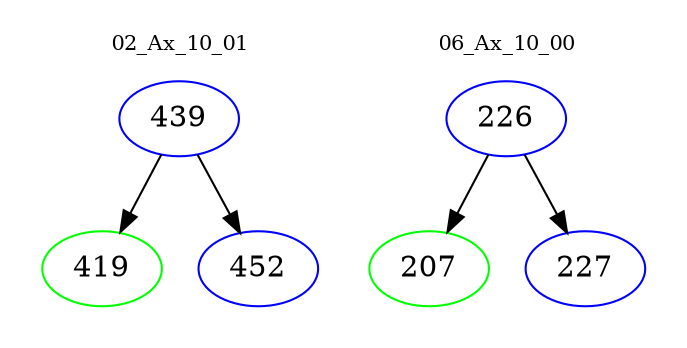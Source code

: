 digraph{
subgraph cluster_0 {
color = white
label = "02_Ax_10_01";
fontsize=10;
T0_439 [label="439", color="blue"]
T0_439 -> T0_419 [color="black"]
T0_419 [label="419", color="green"]
T0_439 -> T0_452 [color="black"]
T0_452 [label="452", color="blue"]
}
subgraph cluster_1 {
color = white
label = "06_Ax_10_00";
fontsize=10;
T1_226 [label="226", color="blue"]
T1_226 -> T1_207 [color="black"]
T1_207 [label="207", color="green"]
T1_226 -> T1_227 [color="black"]
T1_227 [label="227", color="blue"]
}
}
